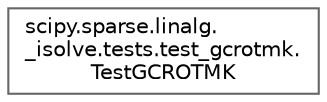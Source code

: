 digraph "Graphical Class Hierarchy"
{
 // LATEX_PDF_SIZE
  bgcolor="transparent";
  edge [fontname=Helvetica,fontsize=10,labelfontname=Helvetica,labelfontsize=10];
  node [fontname=Helvetica,fontsize=10,shape=box,height=0.2,width=0.4];
  rankdir="LR";
  Node0 [id="Node000000",label="scipy.sparse.linalg.\l_isolve.tests.test_gcrotmk.\lTestGCROTMK",height=0.2,width=0.4,color="grey40", fillcolor="white", style="filled",URL="$d5/dc9/classscipy_1_1sparse_1_1linalg_1_1__isolve_1_1tests_1_1test__gcrotmk_1_1TestGCROTMK.html",tooltip=" "];
}
